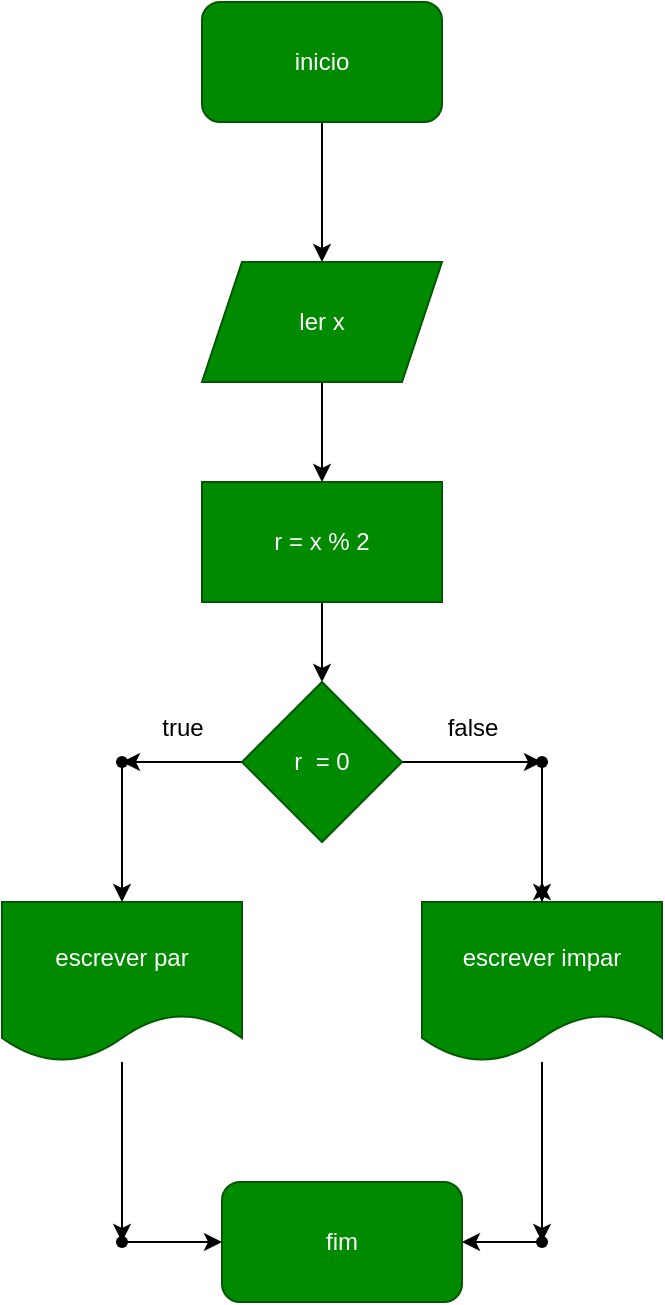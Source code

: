 <mxfile>
    <diagram id="uYquT-5HL3ej2ht0fOL8" name="Page-1">
        <mxGraphModel dx="256" dy="513" grid="1" gridSize="10" guides="1" tooltips="1" connect="1" arrows="1" fold="1" page="1" pageScale="1" pageWidth="850" pageHeight="1100" background="none" math="0" shadow="0">
            <root>
                <mxCell id="0"/>
                <mxCell id="1" parent="0"/>
                <mxCell id="26" value="" style="edgeStyle=none;html=1;rounded=0;" parent="1" source="2" target="4" edge="1">
                    <mxGeometry relative="1" as="geometry"/>
                </mxCell>
                <mxCell id="2" value="inicio" style="rounded=1;whiteSpace=wrap;html=1;fillColor=#008a00;fontColor=#ffffff;strokeColor=#005700;" parent="1" vertex="1">
                    <mxGeometry x="120" y="70" width="120" height="60" as="geometry"/>
                </mxCell>
                <mxCell id="3" value="fim" style="rounded=1;whiteSpace=wrap;html=1;fillColor=#008a00;strokeColor=#005700;fontColor=#ffffff;" parent="1" vertex="1">
                    <mxGeometry x="130" y="660" width="120" height="60" as="geometry"/>
                </mxCell>
                <mxCell id="19" value="" style="edgeStyle=none;html=1;rounded=0;" parent="1" source="4" target="5" edge="1">
                    <mxGeometry relative="1" as="geometry"/>
                </mxCell>
                <mxCell id="4" value="ler x" style="shape=parallelogram;perimeter=parallelogramPerimeter;whiteSpace=wrap;html=1;fixedSize=1;rounded=0;fillColor=#008a00;strokeColor=#005700;fontColor=#ffffff;" parent="1" vertex="1">
                    <mxGeometry x="120" y="200" width="120" height="60" as="geometry"/>
                </mxCell>
                <mxCell id="18" value="" style="edgeStyle=none;html=1;rounded=0;" parent="1" source="5" target="6" edge="1">
                    <mxGeometry relative="1" as="geometry"/>
                </mxCell>
                <mxCell id="5" value="r = x % 2" style="rounded=0;whiteSpace=wrap;html=1;fillColor=#008a00;strokeColor=#005700;fontColor=#ffffff;" parent="1" vertex="1">
                    <mxGeometry x="120" y="310" width="120" height="60" as="geometry"/>
                </mxCell>
                <mxCell id="12" value="" style="edgeStyle=none;html=1;rounded=0;" parent="1" source="6" target="11" edge="1">
                    <mxGeometry relative="1" as="geometry"/>
                </mxCell>
                <mxCell id="16" value="" style="edgeStyle=none;html=1;rounded=0;" parent="1" source="6" target="15" edge="1">
                    <mxGeometry relative="1" as="geometry"/>
                </mxCell>
                <mxCell id="6" value="r&amp;nbsp; = 0" style="rhombus;whiteSpace=wrap;html=1;rounded=0;fillColor=#008a00;fontColor=#ffffff;strokeColor=#005700;" parent="1" vertex="1">
                    <mxGeometry x="140" y="410" width="80" height="80" as="geometry"/>
                </mxCell>
                <mxCell id="21" value="" style="edgeStyle=none;html=1;rounded=0;" parent="1" source="7" target="20" edge="1">
                    <mxGeometry relative="1" as="geometry"/>
                </mxCell>
                <mxCell id="7" value="escrever par" style="shape=document;whiteSpace=wrap;html=1;boundedLbl=1;rounded=0;fillColor=#008a00;strokeColor=#005700;fontColor=#ffffff;" parent="1" vertex="1">
                    <mxGeometry x="20" y="520" width="120" height="80" as="geometry"/>
                </mxCell>
                <mxCell id="14" style="edgeStyle=none;html=1;rounded=0;" parent="1" source="8" edge="1">
                    <mxGeometry relative="1" as="geometry">
                        <mxPoint x="290" y="510" as="targetPoint"/>
                    </mxGeometry>
                </mxCell>
                <mxCell id="24" value="" style="edgeStyle=none;html=1;rounded=0;" parent="1" source="8" target="23" edge="1">
                    <mxGeometry relative="1" as="geometry"/>
                </mxCell>
                <mxCell id="8" value="escrever impar" style="shape=document;whiteSpace=wrap;html=1;boundedLbl=1;rounded=0;fillColor=#008a00;strokeColor=#005700;fontColor=#ffffff;" parent="1" vertex="1">
                    <mxGeometry x="230" y="520" width="120" height="80" as="geometry"/>
                </mxCell>
                <mxCell id="13" value="" style="edgeStyle=none;html=1;rounded=0;" parent="1" source="11" target="8" edge="1">
                    <mxGeometry relative="1" as="geometry"/>
                </mxCell>
                <mxCell id="11" value="" style="shape=waypoint;size=6;pointerEvents=1;points=[];fillColor=default;resizable=0;rotatable=0;perimeter=centerPerimeter;snapToPoint=1;rounded=0;" parent="1" vertex="1">
                    <mxGeometry x="280" y="440" width="20" height="20" as="geometry"/>
                </mxCell>
                <mxCell id="17" value="" style="edgeStyle=none;html=1;rounded=0;" parent="1" source="15" target="7" edge="1">
                    <mxGeometry relative="1" as="geometry"/>
                </mxCell>
                <mxCell id="15" value="" style="shape=waypoint;size=6;pointerEvents=1;points=[];fillColor=default;resizable=0;rotatable=0;perimeter=centerPerimeter;snapToPoint=1;rounded=0;" parent="1" vertex="1">
                    <mxGeometry x="70" y="440" width="20" height="20" as="geometry"/>
                </mxCell>
                <mxCell id="22" value="" style="edgeStyle=none;html=1;rounded=0;" parent="1" source="20" target="3" edge="1">
                    <mxGeometry relative="1" as="geometry"/>
                </mxCell>
                <mxCell id="20" value="" style="shape=waypoint;size=6;pointerEvents=1;points=[];fillColor=default;resizable=0;rotatable=0;perimeter=centerPerimeter;snapToPoint=1;rounded=0;" parent="1" vertex="1">
                    <mxGeometry x="70" y="680" width="20" height="20" as="geometry"/>
                </mxCell>
                <mxCell id="25" value="" style="edgeStyle=none;html=1;rounded=0;" parent="1" source="23" target="3" edge="1">
                    <mxGeometry relative="1" as="geometry"/>
                </mxCell>
                <mxCell id="23" value="" style="shape=waypoint;size=6;pointerEvents=1;points=[];fillColor=default;resizable=0;rotatable=0;perimeter=centerPerimeter;snapToPoint=1;rounded=0;" parent="1" vertex="1">
                    <mxGeometry x="280" y="680" width="20" height="20" as="geometry"/>
                </mxCell>
                <mxCell id="30" value="true" style="text;html=1;align=center;verticalAlign=middle;resizable=0;points=[];autosize=1;strokeColor=none;fillColor=none;" parent="1" vertex="1">
                    <mxGeometry x="90" y="418" width="40" height="30" as="geometry"/>
                </mxCell>
                <mxCell id="31" value="false" style="text;html=1;align=center;verticalAlign=middle;resizable=0;points=[];autosize=1;strokeColor=none;fillColor=none;" parent="1" vertex="1">
                    <mxGeometry x="230" y="418" width="50" height="30" as="geometry"/>
                </mxCell>
            </root>
        </mxGraphModel>
    </diagram>
</mxfile>